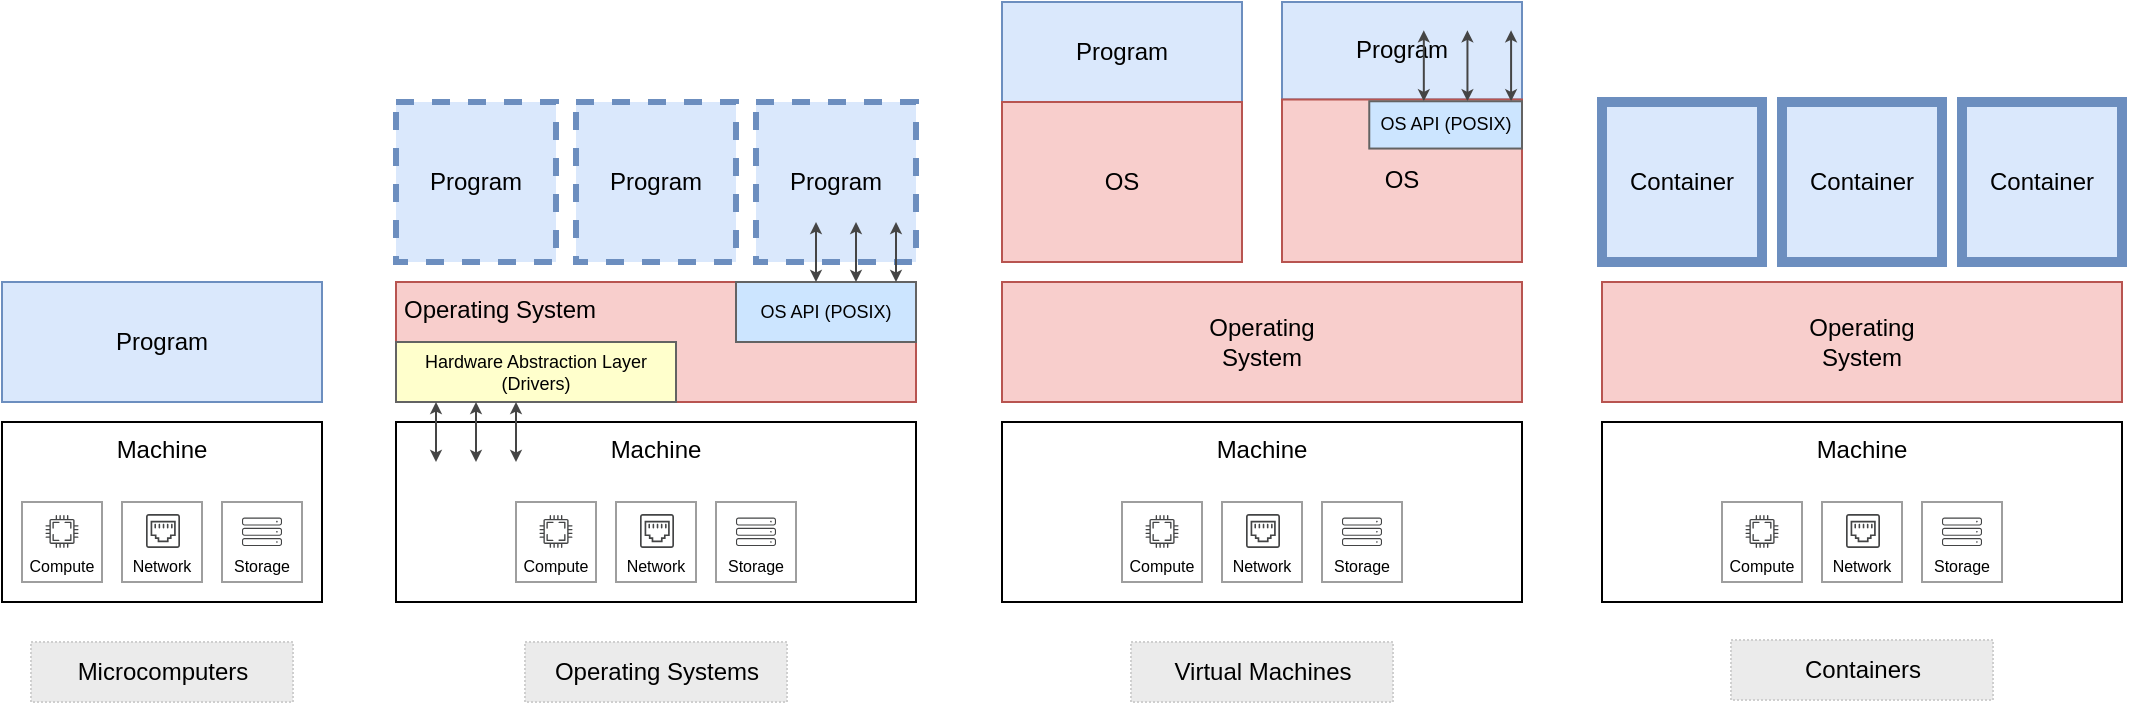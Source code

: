 <mxfile version="21.5.0" type="github" pages="2">
  <diagram name="Platform" id="_IDJ0LwgXzGuceH5oedR">
    <mxGraphModel dx="1427" dy="693" grid="1" gridSize="10" guides="1" tooltips="1" connect="1" arrows="1" fold="1" page="1" pageScale="1" pageWidth="1000" pageHeight="2000" math="0" shadow="0">
      <root>
        <mxCell id="0" />
        <mxCell id="1" parent="0" />
        <mxCell id="grnomoKtGl96-riT_ynn-1" value="Machine" style="rounded=0;whiteSpace=wrap;html=1;verticalAlign=top;" vertex="1" parent="1">
          <mxGeometry x="70" y="250" width="160" height="90" as="geometry" />
        </mxCell>
        <mxCell id="grnomoKtGl96-riT_ynn-2" value="Program" style="rounded=0;whiteSpace=wrap;html=1;fillColor=#dae8fc;strokeColor=#6c8ebf;" vertex="1" parent="1">
          <mxGeometry x="70" y="180" width="160" height="60" as="geometry" />
        </mxCell>
        <mxCell id="grnomoKtGl96-riT_ynn-3" value="Machine" style="rounded=0;whiteSpace=wrap;html=1;verticalAlign=top;" vertex="1" parent="1">
          <mxGeometry x="267" y="250" width="260" height="90" as="geometry" />
        </mxCell>
        <mxCell id="grnomoKtGl96-riT_ynn-5" value="Operating System" style="rounded=0;whiteSpace=wrap;html=1;verticalAlign=top;align=left;spacingLeft=2;fillColor=#f8cecc;strokeColor=#b85450;" vertex="1" parent="1">
          <mxGeometry x="267" y="180" width="260" height="60" as="geometry" />
        </mxCell>
        <mxCell id="grnomoKtGl96-riT_ynn-12" value="Program" style="rounded=0;whiteSpace=wrap;html=1;dashed=1;strokeColor=#6c8ebf;strokeWidth=3;fillColor=#dae8fc;" vertex="1" parent="1">
          <mxGeometry x="267" y="90" width="80" height="80" as="geometry" />
        </mxCell>
        <mxCell id="grnomoKtGl96-riT_ynn-16" value="Operating&lt;br&gt;System" style="rounded=0;whiteSpace=wrap;html=1;fillColor=#f8cecc;strokeColor=#b85450;" vertex="1" parent="1">
          <mxGeometry x="570" y="180" width="260" height="60" as="geometry" />
        </mxCell>
        <mxCell id="grnomoKtGl96-riT_ynn-26" value="Operating&lt;br&gt;System" style="rounded=0;whiteSpace=wrap;html=1;fillColor=#f8cecc;strokeColor=#b85450;" vertex="1" parent="1">
          <mxGeometry x="870" y="180" width="260" height="60" as="geometry" />
        </mxCell>
        <mxCell id="grnomoKtGl96-riT_ynn-42" value="Container" style="rounded=0;whiteSpace=wrap;html=1;strokeWidth=5;strokeColor=#6c8ebf;fillColor=#dae8fc;" vertex="1" parent="1">
          <mxGeometry x="870" y="90" width="80" height="80" as="geometry" />
        </mxCell>
        <mxCell id="grnomoKtGl96-riT_ynn-43" value="Container" style="rounded=0;whiteSpace=wrap;html=1;strokeWidth=5;strokeColor=#6c8ebf;fillColor=#dae8fc;" vertex="1" parent="1">
          <mxGeometry x="960" y="90" width="80" height="80" as="geometry" />
        </mxCell>
        <mxCell id="grnomoKtGl96-riT_ynn-44" value="Container" style="rounded=0;whiteSpace=wrap;html=1;strokeWidth=5;strokeColor=#6c8ebf;fillColor=#dae8fc;" vertex="1" parent="1">
          <mxGeometry x="1050" y="90" width="80" height="80" as="geometry" />
        </mxCell>
        <mxCell id="grnomoKtGl96-riT_ynn-45" value="Program" style="rounded=0;whiteSpace=wrap;html=1;dashed=1;strokeColor=#6c8ebf;strokeWidth=3;fillColor=#dae8fc;" vertex="1" parent="1">
          <mxGeometry x="357" y="90" width="80" height="80" as="geometry" />
        </mxCell>
        <mxCell id="grnomoKtGl96-riT_ynn-46" value="Program" style="rounded=0;whiteSpace=wrap;html=1;dashed=1;strokeColor=#6c8ebf;strokeWidth=3;fillColor=#dae8fc;" vertex="1" parent="1">
          <mxGeometry x="447" y="90" width="80" height="80" as="geometry" />
        </mxCell>
        <mxCell id="grnomoKtGl96-riT_ynn-49" value="" style="group;fontSize=8;strokeColor=default;strokeWidth=0;" vertex="1" connectable="0" parent="1">
          <mxGeometry x="80" y="290" width="40" height="40" as="geometry" />
        </mxCell>
        <mxCell id="grnomoKtGl96-riT_ynn-47" value="&lt;font style=&quot;font-size: 8px;&quot;&gt;Compute&lt;/font&gt;" style="whiteSpace=wrap;html=1;aspect=fixed;verticalAlign=bottom;strokeColor=#9E9E9E;" vertex="1" parent="grnomoKtGl96-riT_ynn-49">
          <mxGeometry width="40" height="40" as="geometry" />
        </mxCell>
        <mxCell id="grnomoKtGl96-riT_ynn-48" value="" style="sketch=0;pointerEvents=1;shadow=0;dashed=0;html=1;strokeColor=none;fillColor=#434445;aspect=fixed;labelPosition=center;verticalLabelPosition=bottom;verticalAlign=top;align=center;outlineConnect=0;shape=mxgraph.vvd.cpu;" vertex="1" parent="grnomoKtGl96-riT_ynn-49">
          <mxGeometry x="11.75" y="6.5" width="16.5" height="16.5" as="geometry" />
        </mxCell>
        <mxCell id="grnomoKtGl96-riT_ynn-52" value="" style="group;fontSize=8;strokeColor=default;strokeWidth=0;" vertex="1" connectable="0" parent="1">
          <mxGeometry x="130" y="290" width="40" height="40" as="geometry" />
        </mxCell>
        <mxCell id="grnomoKtGl96-riT_ynn-53" value="&lt;font style=&quot;font-size: 8px;&quot;&gt;Network&lt;/font&gt;" style="whiteSpace=wrap;html=1;aspect=fixed;verticalAlign=bottom;strokeColor=#9E9E9E;" vertex="1" parent="grnomoKtGl96-riT_ynn-52">
          <mxGeometry width="40" height="40" as="geometry" />
        </mxCell>
        <mxCell id="grnomoKtGl96-riT_ynn-50" value="" style="sketch=0;pointerEvents=1;shadow=0;dashed=0;html=1;strokeColor=none;fillColor=#434445;aspect=fixed;labelPosition=center;verticalLabelPosition=bottom;verticalAlign=top;align=center;outlineConnect=0;shape=mxgraph.vvd.ethernet_port;" vertex="1" parent="grnomoKtGl96-riT_ynn-52">
          <mxGeometry x="12" y="6" width="17" height="17" as="geometry" />
        </mxCell>
        <mxCell id="grnomoKtGl96-riT_ynn-55" value="" style="group;fontSize=8;strokeColor=default;strokeWidth=0;" vertex="1" connectable="0" parent="1">
          <mxGeometry x="180" y="290" width="40" height="40" as="geometry" />
        </mxCell>
        <mxCell id="grnomoKtGl96-riT_ynn-56" value="&lt;font style=&quot;font-size: 8px;&quot;&gt;Storage&lt;/font&gt;" style="whiteSpace=wrap;html=1;aspect=fixed;verticalAlign=bottom;strokeColor=#9E9E9E;" vertex="1" parent="grnomoKtGl96-riT_ynn-55">
          <mxGeometry width="40" height="40" as="geometry" />
        </mxCell>
        <mxCell id="grnomoKtGl96-riT_ynn-51" value="" style="sketch=0;pointerEvents=1;shadow=0;dashed=0;html=1;strokeColor=none;fillColor=#434445;aspect=fixed;labelPosition=center;verticalLabelPosition=bottom;verticalAlign=top;align=center;outlineConnect=0;shape=mxgraph.vvd.physical_storage;" vertex="1" parent="grnomoKtGl96-riT_ynn-55">
          <mxGeometry x="10" y="7.8" width="20" height="14.2" as="geometry" />
        </mxCell>
        <mxCell id="grnomoKtGl96-riT_ynn-58" value="" style="group;fontSize=8;strokeColor=default;strokeWidth=0;" vertex="1" connectable="0" parent="1">
          <mxGeometry x="327" y="290" width="40" height="40" as="geometry" />
        </mxCell>
        <mxCell id="grnomoKtGl96-riT_ynn-59" value="&lt;font style=&quot;font-size: 8px;&quot;&gt;Compute&lt;/font&gt;" style="whiteSpace=wrap;html=1;aspect=fixed;verticalAlign=bottom;strokeColor=#9E9E9E;" vertex="1" parent="grnomoKtGl96-riT_ynn-58">
          <mxGeometry width="40" height="40" as="geometry" />
        </mxCell>
        <mxCell id="grnomoKtGl96-riT_ynn-60" value="" style="sketch=0;pointerEvents=1;shadow=0;dashed=0;html=1;strokeColor=none;fillColor=#434445;aspect=fixed;labelPosition=center;verticalLabelPosition=bottom;verticalAlign=top;align=center;outlineConnect=0;shape=mxgraph.vvd.cpu;" vertex="1" parent="grnomoKtGl96-riT_ynn-58">
          <mxGeometry x="11.75" y="6.5" width="16.5" height="16.5" as="geometry" />
        </mxCell>
        <mxCell id="grnomoKtGl96-riT_ynn-61" value="" style="group;fontSize=8;strokeColor=default;strokeWidth=0;" vertex="1" connectable="0" parent="1">
          <mxGeometry x="377" y="290" width="40" height="40" as="geometry" />
        </mxCell>
        <mxCell id="grnomoKtGl96-riT_ynn-62" value="&lt;font style=&quot;font-size: 8px;&quot;&gt;Network&lt;/font&gt;" style="whiteSpace=wrap;html=1;aspect=fixed;verticalAlign=bottom;strokeColor=#9E9E9E;" vertex="1" parent="grnomoKtGl96-riT_ynn-61">
          <mxGeometry width="40" height="40" as="geometry" />
        </mxCell>
        <mxCell id="grnomoKtGl96-riT_ynn-63" value="" style="sketch=0;pointerEvents=1;shadow=0;dashed=0;html=1;strokeColor=none;fillColor=#434445;aspect=fixed;labelPosition=center;verticalLabelPosition=bottom;verticalAlign=top;align=center;outlineConnect=0;shape=mxgraph.vvd.ethernet_port;" vertex="1" parent="grnomoKtGl96-riT_ynn-61">
          <mxGeometry x="12" y="6" width="17" height="17" as="geometry" />
        </mxCell>
        <mxCell id="grnomoKtGl96-riT_ynn-64" value="" style="group;fontSize=8;strokeColor=default;strokeWidth=0;" vertex="1" connectable="0" parent="1">
          <mxGeometry x="427" y="290" width="40" height="40" as="geometry" />
        </mxCell>
        <mxCell id="grnomoKtGl96-riT_ynn-65" value="&lt;font style=&quot;font-size: 8px;&quot;&gt;Storage&lt;/font&gt;" style="whiteSpace=wrap;html=1;aspect=fixed;verticalAlign=bottom;strokeColor=#9E9E9E;" vertex="1" parent="grnomoKtGl96-riT_ynn-64">
          <mxGeometry width="40" height="40" as="geometry" />
        </mxCell>
        <mxCell id="grnomoKtGl96-riT_ynn-66" value="" style="sketch=0;pointerEvents=1;shadow=0;dashed=0;html=1;strokeColor=none;fillColor=#434445;aspect=fixed;labelPosition=center;verticalLabelPosition=bottom;verticalAlign=top;align=center;outlineConnect=0;shape=mxgraph.vvd.physical_storage;" vertex="1" parent="grnomoKtGl96-riT_ynn-64">
          <mxGeometry x="10" y="7.8" width="20" height="14.2" as="geometry" />
        </mxCell>
        <mxCell id="grnomoKtGl96-riT_ynn-72" value="" style="group" vertex="1" connectable="0" parent="1">
          <mxGeometry x="240" y="200" width="210" height="70" as="geometry" />
        </mxCell>
        <mxCell id="grnomoKtGl96-riT_ynn-68" value="Hardware Abstraction Layer&lt;br style=&quot;font-size: 9px;&quot;&gt;(Drivers)" style="rounded=0;whiteSpace=wrap;html=1;fontSize=9;strokeColor=#636363;fillColor=#FFFFCC;" vertex="1" parent="grnomoKtGl96-riT_ynn-72">
          <mxGeometry x="27" y="10" width="140" height="30" as="geometry" />
        </mxCell>
        <mxCell id="grnomoKtGl96-riT_ynn-69" value="" style="endArrow=classic;html=1;rounded=0;endWidth=21.556;startArrow=classic;startFill=1;strokeColor=#454545;startSize=3;endSize=3;" edge="1" parent="grnomoKtGl96-riT_ynn-72">
          <mxGeometry width="50" height="50" relative="1" as="geometry">
            <mxPoint x="47" y="40" as="sourcePoint" />
            <mxPoint x="47" y="70" as="targetPoint" />
          </mxGeometry>
        </mxCell>
        <mxCell id="grnomoKtGl96-riT_ynn-70" value="" style="endArrow=classic;html=1;rounded=0;endWidth=21.556;startArrow=classic;startFill=1;strokeColor=#454545;startSize=3;endSize=3;" edge="1" parent="grnomoKtGl96-riT_ynn-72">
          <mxGeometry width="50" height="50" relative="1" as="geometry">
            <mxPoint x="67.0" y="40" as="sourcePoint" />
            <mxPoint x="67.0" y="70" as="targetPoint" />
          </mxGeometry>
        </mxCell>
        <mxCell id="grnomoKtGl96-riT_ynn-71" value="" style="endArrow=classic;html=1;rounded=0;endWidth=21.556;startArrow=classic;startFill=1;strokeColor=#454545;startSize=3;endSize=3;" edge="1" parent="grnomoKtGl96-riT_ynn-72">
          <mxGeometry width="50" height="50" relative="1" as="geometry">
            <mxPoint x="87" y="40" as="sourcePoint" />
            <mxPoint x="87" y="70" as="targetPoint" />
          </mxGeometry>
        </mxCell>
        <mxCell id="grnomoKtGl96-riT_ynn-83" value="" style="group" vertex="1" connectable="0" parent="1">
          <mxGeometry x="437" y="150" width="90" height="60" as="geometry" />
        </mxCell>
        <mxCell id="grnomoKtGl96-riT_ynn-74" value="OS API (POSIX)" style="rounded=0;whiteSpace=wrap;html=1;fontSize=9;strokeColor=#636363;fillColor=#CCE5FF;container=0;" vertex="1" parent="grnomoKtGl96-riT_ynn-83">
          <mxGeometry y="30" width="90" height="30" as="geometry" />
        </mxCell>
        <mxCell id="grnomoKtGl96-riT_ynn-75" value="" style="endArrow=classic;html=1;rounded=0;endWidth=21.556;startArrow=classic;startFill=1;strokeColor=#454545;startSize=3;endSize=3;" edge="1" parent="grnomoKtGl96-riT_ynn-83">
          <mxGeometry width="50" height="50" relative="1" as="geometry">
            <mxPoint x="40" as="sourcePoint" />
            <mxPoint x="40" y="30" as="targetPoint" />
          </mxGeometry>
        </mxCell>
        <mxCell id="grnomoKtGl96-riT_ynn-76" value="" style="endArrow=classic;html=1;rounded=0;endWidth=21.556;startArrow=classic;startFill=1;strokeColor=#454545;startSize=3;endSize=3;" edge="1" parent="grnomoKtGl96-riT_ynn-83">
          <mxGeometry width="50" height="50" relative="1" as="geometry">
            <mxPoint x="60" as="sourcePoint" />
            <mxPoint x="60" y="30" as="targetPoint" />
          </mxGeometry>
        </mxCell>
        <mxCell id="grnomoKtGl96-riT_ynn-77" value="" style="endArrow=classic;html=1;rounded=0;endWidth=21.556;startArrow=classic;startFill=1;strokeColor=#454545;startSize=3;endSize=3;" edge="1" parent="grnomoKtGl96-riT_ynn-83">
          <mxGeometry width="50" height="50" relative="1" as="geometry">
            <mxPoint x="80" as="sourcePoint" />
            <mxPoint x="80" y="30" as="targetPoint" />
          </mxGeometry>
        </mxCell>
        <mxCell id="grnomoKtGl96-riT_ynn-101" value="Machine" style="rounded=0;whiteSpace=wrap;html=1;verticalAlign=top;" vertex="1" parent="1">
          <mxGeometry x="570" y="250" width="260" height="90" as="geometry" />
        </mxCell>
        <mxCell id="grnomoKtGl96-riT_ynn-102" value="" style="group;fontSize=8;strokeColor=default;strokeWidth=0;" vertex="1" connectable="0" parent="1">
          <mxGeometry x="630" y="290" width="40" height="40" as="geometry" />
        </mxCell>
        <mxCell id="grnomoKtGl96-riT_ynn-103" value="&lt;font style=&quot;font-size: 8px;&quot;&gt;Compute&lt;/font&gt;" style="whiteSpace=wrap;html=1;aspect=fixed;verticalAlign=bottom;strokeColor=#9E9E9E;" vertex="1" parent="grnomoKtGl96-riT_ynn-102">
          <mxGeometry width="40" height="40" as="geometry" />
        </mxCell>
        <mxCell id="grnomoKtGl96-riT_ynn-104" value="" style="sketch=0;pointerEvents=1;shadow=0;dashed=0;html=1;strokeColor=none;fillColor=#434445;aspect=fixed;labelPosition=center;verticalLabelPosition=bottom;verticalAlign=top;align=center;outlineConnect=0;shape=mxgraph.vvd.cpu;" vertex="1" parent="grnomoKtGl96-riT_ynn-102">
          <mxGeometry x="11.75" y="6.5" width="16.5" height="16.5" as="geometry" />
        </mxCell>
        <mxCell id="grnomoKtGl96-riT_ynn-105" value="" style="group;fontSize=8;strokeColor=default;strokeWidth=0;" vertex="1" connectable="0" parent="1">
          <mxGeometry x="680" y="290" width="40" height="40" as="geometry" />
        </mxCell>
        <mxCell id="grnomoKtGl96-riT_ynn-106" value="&lt;font style=&quot;font-size: 8px;&quot;&gt;Network&lt;/font&gt;" style="whiteSpace=wrap;html=1;aspect=fixed;verticalAlign=bottom;strokeColor=#9E9E9E;" vertex="1" parent="grnomoKtGl96-riT_ynn-105">
          <mxGeometry width="40" height="40" as="geometry" />
        </mxCell>
        <mxCell id="grnomoKtGl96-riT_ynn-107" value="" style="sketch=0;pointerEvents=1;shadow=0;dashed=0;html=1;strokeColor=none;fillColor=#434445;aspect=fixed;labelPosition=center;verticalLabelPosition=bottom;verticalAlign=top;align=center;outlineConnect=0;shape=mxgraph.vvd.ethernet_port;" vertex="1" parent="grnomoKtGl96-riT_ynn-105">
          <mxGeometry x="12" y="6" width="17" height="17" as="geometry" />
        </mxCell>
        <mxCell id="grnomoKtGl96-riT_ynn-108" value="" style="group;fontSize=8;strokeColor=default;strokeWidth=0;" vertex="1" connectable="0" parent="1">
          <mxGeometry x="730" y="290" width="40" height="40" as="geometry" />
        </mxCell>
        <mxCell id="grnomoKtGl96-riT_ynn-109" value="&lt;font style=&quot;font-size: 8px;&quot;&gt;Storage&lt;/font&gt;" style="whiteSpace=wrap;html=1;aspect=fixed;verticalAlign=bottom;strokeColor=#9E9E9E;" vertex="1" parent="grnomoKtGl96-riT_ynn-108">
          <mxGeometry width="40" height="40" as="geometry" />
        </mxCell>
        <mxCell id="grnomoKtGl96-riT_ynn-110" value="" style="sketch=0;pointerEvents=1;shadow=0;dashed=0;html=1;strokeColor=none;fillColor=#434445;aspect=fixed;labelPosition=center;verticalLabelPosition=bottom;verticalAlign=top;align=center;outlineConnect=0;shape=mxgraph.vvd.physical_storage;" vertex="1" parent="grnomoKtGl96-riT_ynn-108">
          <mxGeometry x="10" y="7.8" width="20" height="14.2" as="geometry" />
        </mxCell>
        <mxCell id="grnomoKtGl96-riT_ynn-111" value="Machine" style="rounded=0;whiteSpace=wrap;html=1;verticalAlign=top;" vertex="1" parent="1">
          <mxGeometry x="870" y="250" width="260" height="90" as="geometry" />
        </mxCell>
        <mxCell id="grnomoKtGl96-riT_ynn-112" value="" style="group;fontSize=8;strokeColor=default;strokeWidth=0;" vertex="1" connectable="0" parent="1">
          <mxGeometry x="930" y="290" width="40" height="40" as="geometry" />
        </mxCell>
        <mxCell id="grnomoKtGl96-riT_ynn-113" value="&lt;font style=&quot;font-size: 8px;&quot;&gt;Compute&lt;/font&gt;" style="whiteSpace=wrap;html=1;aspect=fixed;verticalAlign=bottom;strokeColor=#9E9E9E;" vertex="1" parent="grnomoKtGl96-riT_ynn-112">
          <mxGeometry width="40" height="40" as="geometry" />
        </mxCell>
        <mxCell id="grnomoKtGl96-riT_ynn-114" value="" style="sketch=0;pointerEvents=1;shadow=0;dashed=0;html=1;strokeColor=none;fillColor=#434445;aspect=fixed;labelPosition=center;verticalLabelPosition=bottom;verticalAlign=top;align=center;outlineConnect=0;shape=mxgraph.vvd.cpu;" vertex="1" parent="grnomoKtGl96-riT_ynn-112">
          <mxGeometry x="11.75" y="6.5" width="16.5" height="16.5" as="geometry" />
        </mxCell>
        <mxCell id="grnomoKtGl96-riT_ynn-115" value="" style="group;fontSize=8;strokeColor=default;strokeWidth=0;" vertex="1" connectable="0" parent="1">
          <mxGeometry x="980" y="290" width="40" height="40" as="geometry" />
        </mxCell>
        <mxCell id="grnomoKtGl96-riT_ynn-116" value="&lt;font style=&quot;font-size: 8px;&quot;&gt;Network&lt;/font&gt;" style="whiteSpace=wrap;html=1;aspect=fixed;verticalAlign=bottom;strokeColor=#9E9E9E;" vertex="1" parent="grnomoKtGl96-riT_ynn-115">
          <mxGeometry width="40" height="40" as="geometry" />
        </mxCell>
        <mxCell id="grnomoKtGl96-riT_ynn-117" value="" style="sketch=0;pointerEvents=1;shadow=0;dashed=0;html=1;strokeColor=none;fillColor=#434445;aspect=fixed;labelPosition=center;verticalLabelPosition=bottom;verticalAlign=top;align=center;outlineConnect=0;shape=mxgraph.vvd.ethernet_port;" vertex="1" parent="grnomoKtGl96-riT_ynn-115">
          <mxGeometry x="12" y="6" width="17" height="17" as="geometry" />
        </mxCell>
        <mxCell id="grnomoKtGl96-riT_ynn-118" value="" style="group;fontSize=8;strokeColor=default;strokeWidth=0;" vertex="1" connectable="0" parent="1">
          <mxGeometry x="1030" y="290" width="40" height="40" as="geometry" />
        </mxCell>
        <mxCell id="grnomoKtGl96-riT_ynn-119" value="&lt;font style=&quot;font-size: 8px;&quot;&gt;Storage&lt;/font&gt;" style="whiteSpace=wrap;html=1;aspect=fixed;verticalAlign=bottom;strokeColor=#9E9E9E;" vertex="1" parent="grnomoKtGl96-riT_ynn-118">
          <mxGeometry width="40" height="40" as="geometry" />
        </mxCell>
        <mxCell id="grnomoKtGl96-riT_ynn-120" value="" style="sketch=0;pointerEvents=1;shadow=0;dashed=0;html=1;strokeColor=none;fillColor=#434445;aspect=fixed;labelPosition=center;verticalLabelPosition=bottom;verticalAlign=top;align=center;outlineConnect=0;shape=mxgraph.vvd.physical_storage;" vertex="1" parent="grnomoKtGl96-riT_ynn-118">
          <mxGeometry x="10" y="7.8" width="20" height="14.2" as="geometry" />
        </mxCell>
        <mxCell id="grnomoKtGl96-riT_ynn-121" value="" style="group" vertex="1" connectable="0" parent="1">
          <mxGeometry x="710" y="40" width="120" height="130" as="geometry" />
        </mxCell>
        <mxCell id="grnomoKtGl96-riT_ynn-40" value="Program" style="rounded=0;whiteSpace=wrap;html=1;strokeColor=#6c8ebf;fillColor=#dae8fc;" vertex="1" parent="grnomoKtGl96-riT_ynn-121">
          <mxGeometry width="120.0" height="48.75" as="geometry" />
        </mxCell>
        <mxCell id="grnomoKtGl96-riT_ynn-41" value="OS" style="rounded=0;whiteSpace=wrap;html=1;strokeColor=#b85450;fillColor=#f8cecc;" vertex="1" parent="grnomoKtGl96-riT_ynn-121">
          <mxGeometry y="48.75" width="120.0" height="81.25" as="geometry" />
        </mxCell>
        <mxCell id="grnomoKtGl96-riT_ynn-90" value="" style="group" vertex="1" connectable="0" parent="grnomoKtGl96-riT_ynn-121">
          <mxGeometry x="43.636" y="14.182" width="76.364" height="59.091" as="geometry" />
        </mxCell>
        <mxCell id="grnomoKtGl96-riT_ynn-86" value="" style="endArrow=classic;html=1;rounded=0;endWidth=21.556;startArrow=classic;startFill=1;strokeColor=#454545;startSize=3;endSize=3;" edge="1" parent="grnomoKtGl96-riT_ynn-90">
          <mxGeometry width="50" height="50" relative="1" as="geometry">
            <mxPoint x="27.273" as="sourcePoint" />
            <mxPoint x="27.273" y="35.455" as="targetPoint" />
          </mxGeometry>
        </mxCell>
        <mxCell id="grnomoKtGl96-riT_ynn-87" value="" style="endArrow=classic;html=1;rounded=0;endWidth=21.556;startArrow=classic;startFill=1;strokeColor=#454545;startSize=3;endSize=3;" edge="1" parent="grnomoKtGl96-riT_ynn-90">
          <mxGeometry width="50" height="50" relative="1" as="geometry">
            <mxPoint x="49.091" as="sourcePoint" />
            <mxPoint x="49.091" y="35.455" as="targetPoint" />
          </mxGeometry>
        </mxCell>
        <mxCell id="grnomoKtGl96-riT_ynn-88" value="" style="endArrow=classic;html=1;rounded=0;endWidth=21.556;startArrow=classic;startFill=1;strokeColor=#454545;startSize=3;endSize=3;" edge="1" parent="grnomoKtGl96-riT_ynn-90">
          <mxGeometry width="50" height="50" relative="1" as="geometry">
            <mxPoint x="70.909" as="sourcePoint" />
            <mxPoint x="70.909" y="35.455" as="targetPoint" />
          </mxGeometry>
        </mxCell>
        <mxCell id="grnomoKtGl96-riT_ynn-89" value="OS API (POSIX)" style="rounded=0;whiteSpace=wrap;html=1;fontSize=9;strokeColor=#636363;fillColor=#CCE5FF;container=0;" vertex="1" parent="grnomoKtGl96-riT_ynn-90">
          <mxGeometry y="35.455" width="76.364" height="23.636" as="geometry" />
        </mxCell>
        <mxCell id="grnomoKtGl96-riT_ynn-15" value="Program" style="rounded=0;whiteSpace=wrap;html=1;strokeColor=#6c8ebf;fillColor=#dae8fc;" vertex="1" parent="1">
          <mxGeometry x="570" y="40" width="120" height="50" as="geometry" />
        </mxCell>
        <mxCell id="grnomoKtGl96-riT_ynn-20" value="OS" style="rounded=0;whiteSpace=wrap;html=1;strokeColor=#b85450;fillColor=#f8cecc;" vertex="1" parent="1">
          <mxGeometry x="570" y="90" width="120" height="80" as="geometry" />
        </mxCell>
        <mxCell id="grnomoKtGl96-riT_ynn-123" value="Microcomputers" style="text;html=1;strokeColor=#CFCFCF;fillColor=#EBEBEB;align=center;verticalAlign=middle;whiteSpace=wrap;rounded=0;dashed=1;dashPattern=1 1;strokeWidth=1;" vertex="1" parent="1">
          <mxGeometry x="84.5" y="360" width="131" height="30" as="geometry" />
        </mxCell>
        <mxCell id="grnomoKtGl96-riT_ynn-124" value="Operating Systems" style="text;html=1;strokeColor=#CFCFCF;fillColor=#EBEBEB;align=center;verticalAlign=middle;whiteSpace=wrap;rounded=0;dashed=1;dashPattern=1 1;strokeWidth=1;" vertex="1" parent="1">
          <mxGeometry x="331.5" y="360" width="131" height="30" as="geometry" />
        </mxCell>
        <mxCell id="grnomoKtGl96-riT_ynn-125" value="Virtual Machines" style="text;html=1;strokeColor=#CFCFCF;fillColor=#EBEBEB;align=center;verticalAlign=middle;whiteSpace=wrap;rounded=0;dashed=1;dashPattern=1 1;strokeWidth=1;" vertex="1" parent="1">
          <mxGeometry x="634.5" y="360" width="131" height="30" as="geometry" />
        </mxCell>
        <mxCell id="grnomoKtGl96-riT_ynn-126" value="Containers" style="text;html=1;strokeColor=#CFCFCF;fillColor=#EBEBEB;align=center;verticalAlign=middle;whiteSpace=wrap;rounded=0;dashed=1;dashPattern=1 1;strokeWidth=1;" vertex="1" parent="1">
          <mxGeometry x="934.5" y="359" width="131" height="30" as="geometry" />
        </mxCell>
      </root>
    </mxGraphModel>
  </diagram>
  <diagram id="mowY9diys9Bx3GOSHhQQ" name="Program">
    <mxGraphModel dx="1427" dy="693" grid="1" gridSize="10" guides="1" tooltips="1" connect="1" arrows="1" fold="1" page="1" pageScale="1" pageWidth="1000" pageHeight="2000" math="0" shadow="0">
      <root>
        <mxCell id="0" />
        <mxCell id="1" parent="0" />
        <mxCell id="qHjIlTTzZ6gfZoLYiUfJ-5" value="" style="rounded=0;whiteSpace=wrap;html=1;fillColor=#d5e8d4;strokeColor=#82b366;" vertex="1" parent="1">
          <mxGeometry x="250" y="140" width="140" height="80" as="geometry" />
        </mxCell>
        <mxCell id="RxlUrL6_bCKEnWssQ1EQ-13" value="" style="rounded=0;whiteSpace=wrap;html=1;fillColor=#d5e8d4;strokeColor=#82b366;" vertex="1" parent="1">
          <mxGeometry x="570" y="140" width="140" height="220" as="geometry" />
        </mxCell>
        <mxCell id="RxlUrL6_bCKEnWssQ1EQ-9" value="" style="rounded=0;whiteSpace=wrap;html=1;fillColor=#d5e8d4;strokeColor=#82b366;" vertex="1" parent="1">
          <mxGeometry x="410" y="140" width="140" height="150" as="geometry" />
        </mxCell>
        <mxCell id="RxlUrL6_bCKEnWssQ1EQ-1" value="Program" style="rounded=0;whiteSpace=wrap;html=1;fillColor=#dae8fc;strokeColor=#6c8ebf;" vertex="1" parent="1">
          <mxGeometry x="90" y="230" width="120" height="60" as="geometry" />
        </mxCell>
        <mxCell id="RxlUrL6_bCKEnWssQ1EQ-2" value="Program" style="rounded=0;whiteSpace=wrap;html=1;fillColor=#dae8fc;strokeColor=#6c8ebf;" vertex="1" parent="1">
          <mxGeometry x="260" y="150" width="120" height="60" as="geometry" />
        </mxCell>
        <mxCell id="RxlUrL6_bCKEnWssQ1EQ-3" value="Operating System" style="rounded=0;whiteSpace=wrap;html=1;fillColor=#f8cecc;strokeColor=#b85450;" vertex="1" parent="1">
          <mxGeometry x="90" y="300" width="120" height="60" as="geometry" />
        </mxCell>
        <mxCell id="RxlUrL6_bCKEnWssQ1EQ-4" value="Language VM&lt;br&gt;JVM, CLR" style="rounded=0;whiteSpace=wrap;html=1;fillColor=#e1d5e7;strokeColor=#9673a6;" vertex="1" parent="1">
          <mxGeometry x="260" y="230" width="120" height="60" as="geometry" />
        </mxCell>
        <mxCell id="RxlUrL6_bCKEnWssQ1EQ-5" value="Operating System" style="rounded=0;whiteSpace=wrap;html=1;fillColor=#f8cecc;strokeColor=#b85450;" vertex="1" parent="1">
          <mxGeometry x="260" y="300" width="120" height="60" as="geometry" />
        </mxCell>
        <mxCell id="RxlUrL6_bCKEnWssQ1EQ-6" value="Program" style="rounded=0;whiteSpace=wrap;html=1;fillColor=#dae8fc;strokeColor=#6c8ebf;" vertex="1" parent="1">
          <mxGeometry x="420" y="150" width="120" height="60" as="geometry" />
        </mxCell>
        <mxCell id="RxlUrL6_bCKEnWssQ1EQ-7" value="Language VM&lt;br&gt;JVM, CLR" style="rounded=0;whiteSpace=wrap;html=1;fillColor=#e1d5e7;strokeColor=#9673a6;" vertex="1" parent="1">
          <mxGeometry x="420" y="220" width="120" height="60" as="geometry" />
        </mxCell>
        <mxCell id="RxlUrL6_bCKEnWssQ1EQ-8" value="Operating System" style="rounded=0;whiteSpace=wrap;html=1;fillColor=#f8cecc;strokeColor=#b85450;" vertex="1" parent="1">
          <mxGeometry x="420" y="300" width="120" height="60" as="geometry" />
        </mxCell>
        <mxCell id="RxlUrL6_bCKEnWssQ1EQ-10" value="Program" style="rounded=0;whiteSpace=wrap;html=1;fillColor=#dae8fc;strokeColor=#6c8ebf;" vertex="1" parent="1">
          <mxGeometry x="580" y="150" width="120" height="60" as="geometry" />
        </mxCell>
        <mxCell id="RxlUrL6_bCKEnWssQ1EQ-11" value="Language VM&lt;br&gt;JVM, CLR" style="rounded=0;whiteSpace=wrap;html=1;fillColor=#e1d5e7;strokeColor=#9673a6;" vertex="1" parent="1">
          <mxGeometry x="580" y="220" width="120" height="60" as="geometry" />
        </mxCell>
        <mxCell id="RxlUrL6_bCKEnWssQ1EQ-12" value="Operating System" style="rounded=0;whiteSpace=wrap;html=1;fillColor=#f8cecc;strokeColor=#b85450;" vertex="1" parent="1">
          <mxGeometry x="580" y="290" width="120" height="60" as="geometry" />
        </mxCell>
        <mxCell id="qHjIlTTzZ6gfZoLYiUfJ-1" value="OS API" style="text;html=1;strokeColor=#CFCFCF;fillColor=#EBEBEB;align=center;verticalAlign=middle;whiteSpace=wrap;rounded=0;dashed=1;dashPattern=1 1;strokeWidth=1;" vertex="1" parent="1">
          <mxGeometry x="100" y="380" width="100" height="30" as="geometry" />
        </mxCell>
        <mxCell id="qHjIlTTzZ6gfZoLYiUfJ-2" value="JVM, CLR" style="text;html=1;strokeColor=#CFCFCF;fillColor=#EBEBEB;align=center;verticalAlign=middle;whiteSpace=wrap;rounded=0;dashed=1;dashPattern=1 1;strokeWidth=1;" vertex="1" parent="1">
          <mxGeometry x="270" y="380" width="100" height="30" as="geometry" />
        </mxCell>
        <mxCell id="qHjIlTTzZ6gfZoLYiUfJ-3" value="Bootable JARs" style="text;html=1;strokeColor=#CFCFCF;fillColor=#EBEBEB;align=center;verticalAlign=middle;whiteSpace=wrap;rounded=0;dashed=1;dashPattern=1 1;strokeWidth=1;" vertex="1" parent="1">
          <mxGeometry x="430" y="380" width="100" height="30" as="geometry" />
        </mxCell>
        <mxCell id="qHjIlTTzZ6gfZoLYiUfJ-4" value="Containers" style="text;html=1;strokeColor=#CFCFCF;fillColor=#EBEBEB;align=center;verticalAlign=middle;whiteSpace=wrap;rounded=0;dashed=1;dashPattern=1 1;strokeWidth=1;" vertex="1" parent="1">
          <mxGeometry x="590" y="380" width="100" height="30" as="geometry" />
        </mxCell>
      </root>
    </mxGraphModel>
  </diagram>
</mxfile>
